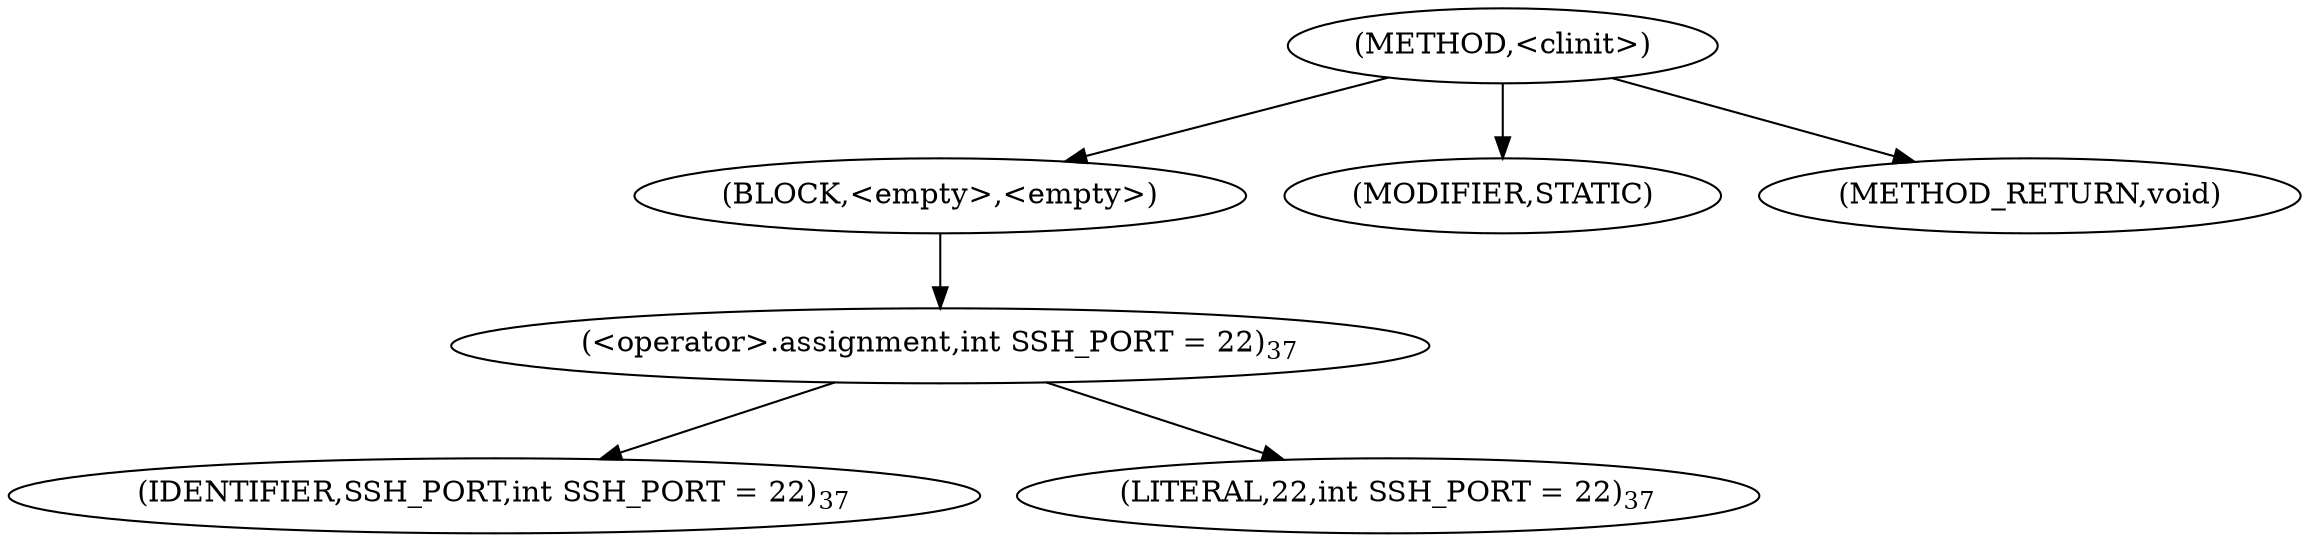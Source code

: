 digraph "&lt;clinit&gt;" {  
"353" [label = <(METHOD,&lt;clinit&gt;)> ]
"354" [label = <(BLOCK,&lt;empty&gt;,&lt;empty&gt;)> ]
"355" [label = <(&lt;operator&gt;.assignment,int SSH_PORT = 22)<SUB>37</SUB>> ]
"356" [label = <(IDENTIFIER,SSH_PORT,int SSH_PORT = 22)<SUB>37</SUB>> ]
"357" [label = <(LITERAL,22,int SSH_PORT = 22)<SUB>37</SUB>> ]
"358" [label = <(MODIFIER,STATIC)> ]
"359" [label = <(METHOD_RETURN,void)> ]
  "353" -> "354" 
  "353" -> "358" 
  "353" -> "359" 
  "354" -> "355" 
  "355" -> "356" 
  "355" -> "357" 
}
